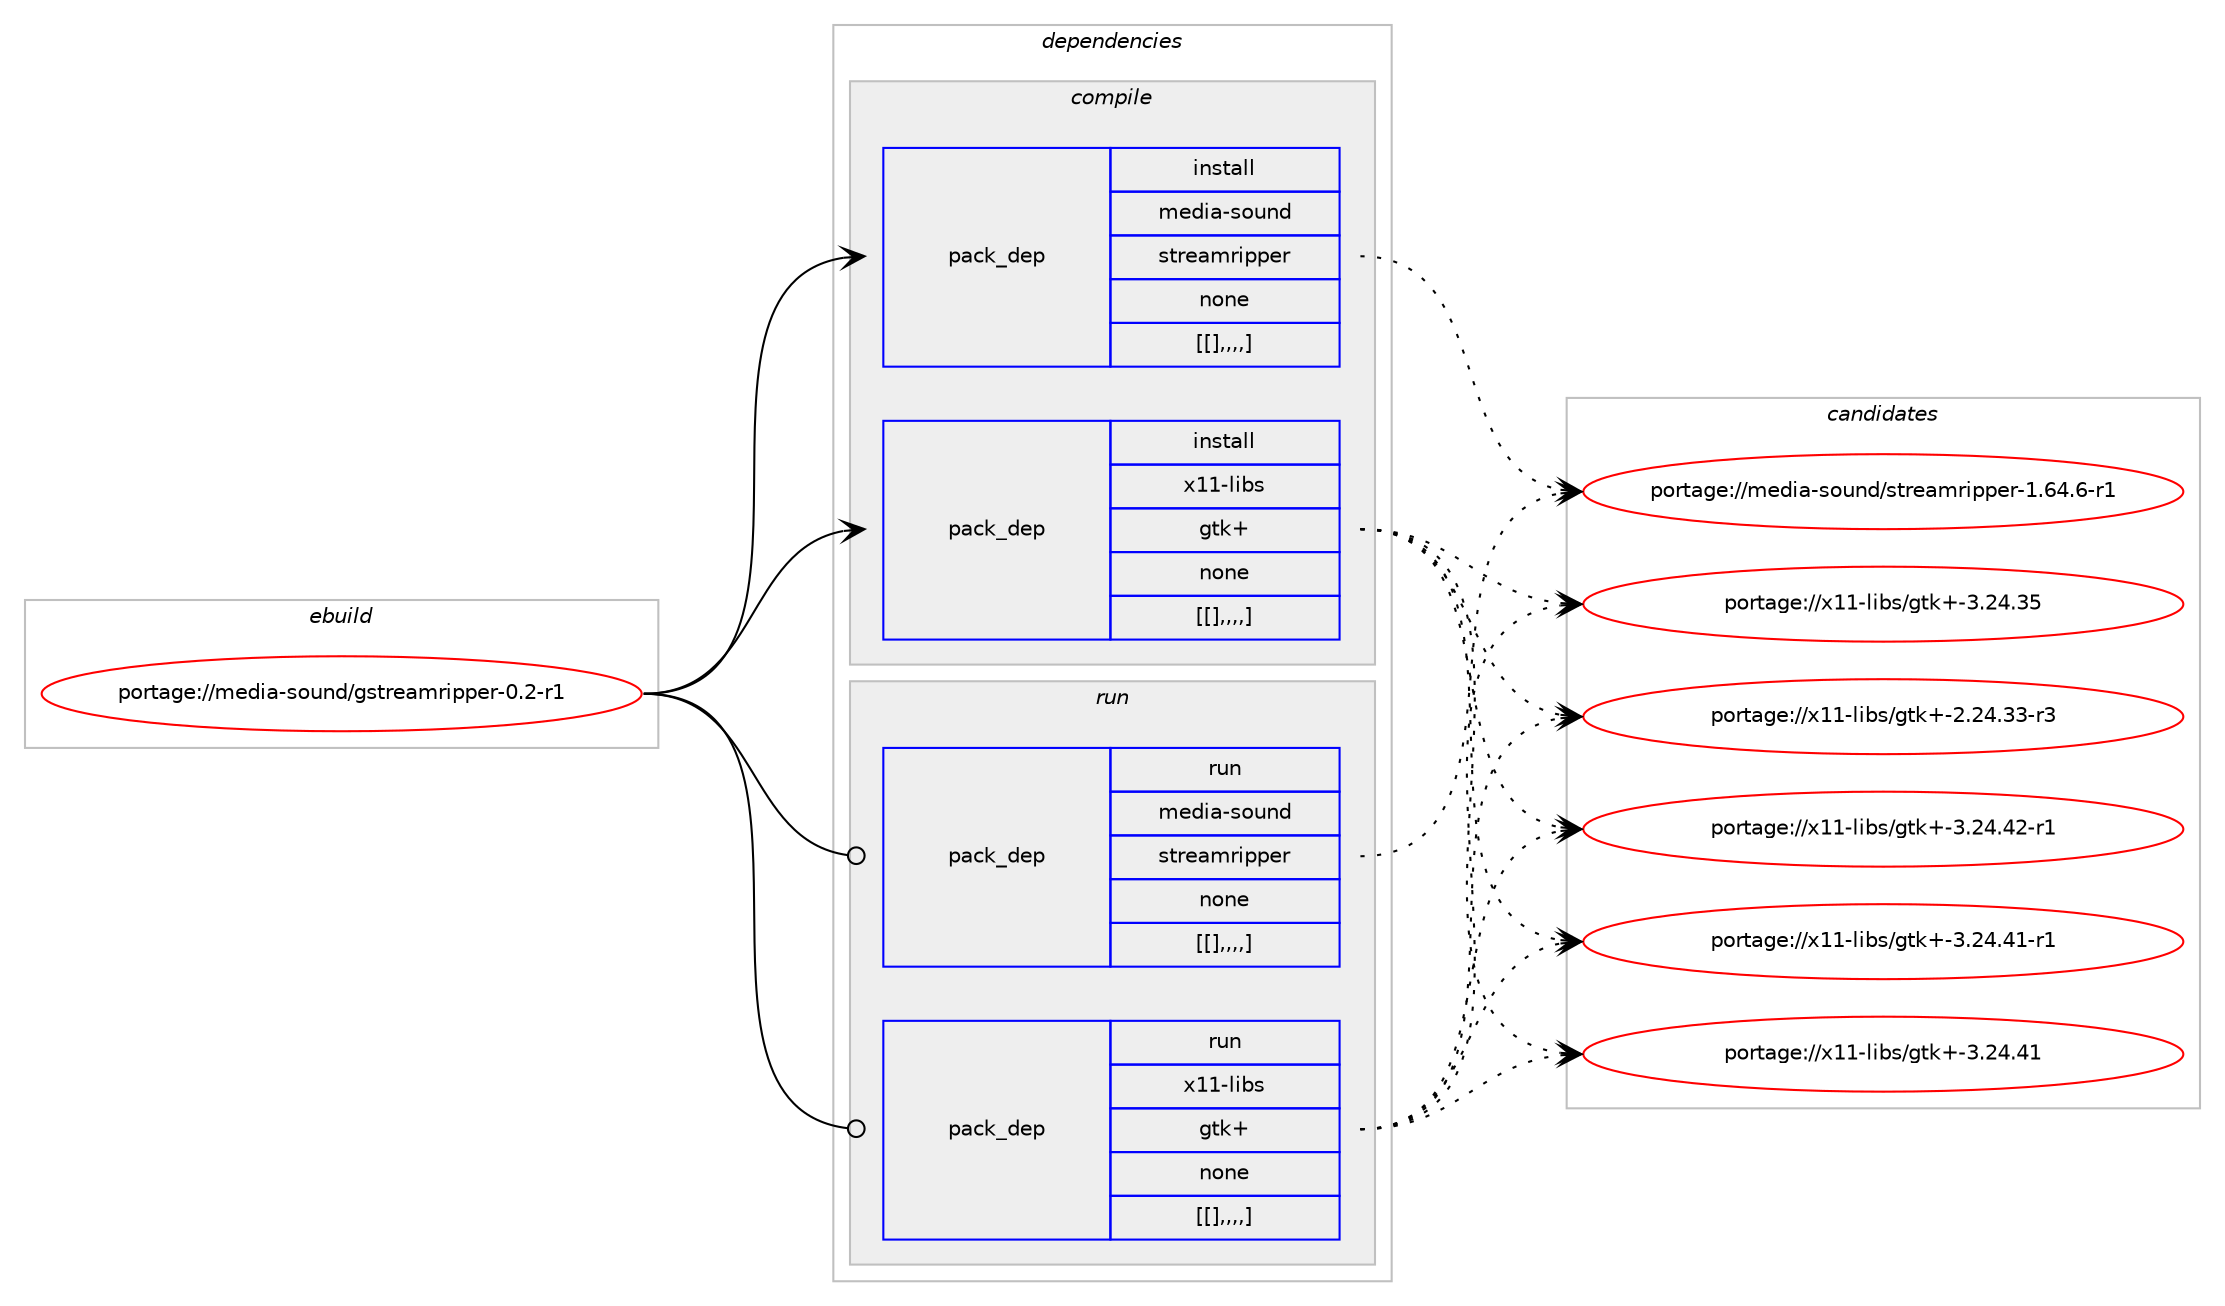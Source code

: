 digraph prolog {

# *************
# Graph options
# *************

newrank=true;
concentrate=true;
compound=true;
graph [rankdir=LR,fontname=Helvetica,fontsize=10,ranksep=1.5];#, ranksep=2.5, nodesep=0.2];
edge  [arrowhead=vee];
node  [fontname=Helvetica,fontsize=10];

# **********
# The ebuild
# **********

subgraph cluster_leftcol {
color=gray;
label=<<i>ebuild</i>>;
id [label="portage://media-sound/gstreamripper-0.2-r1", color=red, width=4, href="../media-sound/gstreamripper-0.2-r1.svg"];
}

# ****************
# The dependencies
# ****************

subgraph cluster_midcol {
color=gray;
label=<<i>dependencies</i>>;
subgraph cluster_compile {
fillcolor="#eeeeee";
style=filled;
label=<<i>compile</i>>;
subgraph pack249344 {
dependency338193 [label=<<TABLE BORDER="0" CELLBORDER="1" CELLSPACING="0" CELLPADDING="4" WIDTH="220"><TR><TD ROWSPAN="6" CELLPADDING="30">pack_dep</TD></TR><TR><TD WIDTH="110">install</TD></TR><TR><TD>media-sound</TD></TR><TR><TD>streamripper</TD></TR><TR><TD>none</TD></TR><TR><TD>[[],,,,]</TD></TR></TABLE>>, shape=none, color=blue];
}
id:e -> dependency338193:w [weight=20,style="solid",arrowhead="vee"];
subgraph pack249358 {
dependency338197 [label=<<TABLE BORDER="0" CELLBORDER="1" CELLSPACING="0" CELLPADDING="4" WIDTH="220"><TR><TD ROWSPAN="6" CELLPADDING="30">pack_dep</TD></TR><TR><TD WIDTH="110">install</TD></TR><TR><TD>x11-libs</TD></TR><TR><TD>gtk+</TD></TR><TR><TD>none</TD></TR><TR><TD>[[],,,,]</TD></TR></TABLE>>, shape=none, color=blue];
}
id:e -> dependency338197:w [weight=20,style="solid",arrowhead="vee"];
}
subgraph cluster_compileandrun {
fillcolor="#eeeeee";
style=filled;
label=<<i>compile and run</i>>;
}
subgraph cluster_run {
fillcolor="#eeeeee";
style=filled;
label=<<i>run</i>>;
subgraph pack249390 {
dependency338243 [label=<<TABLE BORDER="0" CELLBORDER="1" CELLSPACING="0" CELLPADDING="4" WIDTH="220"><TR><TD ROWSPAN="6" CELLPADDING="30">pack_dep</TD></TR><TR><TD WIDTH="110">run</TD></TR><TR><TD>media-sound</TD></TR><TR><TD>streamripper</TD></TR><TR><TD>none</TD></TR><TR><TD>[[],,,,]</TD></TR></TABLE>>, shape=none, color=blue];
}
id:e -> dependency338243:w [weight=20,style="solid",arrowhead="odot"];
subgraph pack249405 {
dependency338248 [label=<<TABLE BORDER="0" CELLBORDER="1" CELLSPACING="0" CELLPADDING="4" WIDTH="220"><TR><TD ROWSPAN="6" CELLPADDING="30">pack_dep</TD></TR><TR><TD WIDTH="110">run</TD></TR><TR><TD>x11-libs</TD></TR><TR><TD>gtk+</TD></TR><TR><TD>none</TD></TR><TR><TD>[[],,,,]</TD></TR></TABLE>>, shape=none, color=blue];
}
id:e -> dependency338248:w [weight=20,style="solid",arrowhead="odot"];
}
}

# **************
# The candidates
# **************

subgraph cluster_choices {
rank=same;
color=gray;
label=<<i>candidates</i>>;

subgraph choice247932 {
color=black;
nodesep=1;
choice10910110010597451151111171101004711511611410197109114105112112101114454946545246544511449 [label="portage://media-sound/streamripper-1.64.6-r1", color=red, width=4,href="../media-sound/streamripper-1.64.6-r1.svg"];
dependency338193:e -> choice10910110010597451151111171101004711511611410197109114105112112101114454946545246544511449:w [style=dotted,weight="100"];
}
subgraph choice247934 {
color=black;
nodesep=1;
choice12049494510810598115471031161074345514650524652504511449 [label="portage://x11-libs/gtk+-3.24.42-r1", color=red, width=4,href="../x11-libs/gtk+-3.24.42-r1.svg"];
choice12049494510810598115471031161074345514650524652494511449 [label="portage://x11-libs/gtk+-3.24.41-r1", color=red, width=4,href="../x11-libs/gtk+-3.24.41-r1.svg"];
choice1204949451081059811547103116107434551465052465249 [label="portage://x11-libs/gtk+-3.24.41", color=red, width=4,href="../x11-libs/gtk+-3.24.41.svg"];
choice1204949451081059811547103116107434551465052465153 [label="portage://x11-libs/gtk+-3.24.35", color=red, width=4,href="../x11-libs/gtk+-3.24.35.svg"];
choice12049494510810598115471031161074345504650524651514511451 [label="portage://x11-libs/gtk+-2.24.33-r3", color=red, width=4,href="../x11-libs/gtk+-2.24.33-r3.svg"];
dependency338197:e -> choice12049494510810598115471031161074345514650524652504511449:w [style=dotted,weight="100"];
dependency338197:e -> choice12049494510810598115471031161074345514650524652494511449:w [style=dotted,weight="100"];
dependency338197:e -> choice1204949451081059811547103116107434551465052465249:w [style=dotted,weight="100"];
dependency338197:e -> choice1204949451081059811547103116107434551465052465153:w [style=dotted,weight="100"];
dependency338197:e -> choice12049494510810598115471031161074345504650524651514511451:w [style=dotted,weight="100"];
}
subgraph choice247944 {
color=black;
nodesep=1;
choice10910110010597451151111171101004711511611410197109114105112112101114454946545246544511449 [label="portage://media-sound/streamripper-1.64.6-r1", color=red, width=4,href="../media-sound/streamripper-1.64.6-r1.svg"];
dependency338243:e -> choice10910110010597451151111171101004711511611410197109114105112112101114454946545246544511449:w [style=dotted,weight="100"];
}
subgraph choice248008 {
color=black;
nodesep=1;
choice12049494510810598115471031161074345514650524652504511449 [label="portage://x11-libs/gtk+-3.24.42-r1", color=red, width=4,href="../x11-libs/gtk+-3.24.42-r1.svg"];
choice12049494510810598115471031161074345514650524652494511449 [label="portage://x11-libs/gtk+-3.24.41-r1", color=red, width=4,href="../x11-libs/gtk+-3.24.41-r1.svg"];
choice1204949451081059811547103116107434551465052465249 [label="portage://x11-libs/gtk+-3.24.41", color=red, width=4,href="../x11-libs/gtk+-3.24.41.svg"];
choice1204949451081059811547103116107434551465052465153 [label="portage://x11-libs/gtk+-3.24.35", color=red, width=4,href="../x11-libs/gtk+-3.24.35.svg"];
choice12049494510810598115471031161074345504650524651514511451 [label="portage://x11-libs/gtk+-2.24.33-r3", color=red, width=4,href="../x11-libs/gtk+-2.24.33-r3.svg"];
dependency338248:e -> choice12049494510810598115471031161074345514650524652504511449:w [style=dotted,weight="100"];
dependency338248:e -> choice12049494510810598115471031161074345514650524652494511449:w [style=dotted,weight="100"];
dependency338248:e -> choice1204949451081059811547103116107434551465052465249:w [style=dotted,weight="100"];
dependency338248:e -> choice1204949451081059811547103116107434551465052465153:w [style=dotted,weight="100"];
dependency338248:e -> choice12049494510810598115471031161074345504650524651514511451:w [style=dotted,weight="100"];
}
}

}
